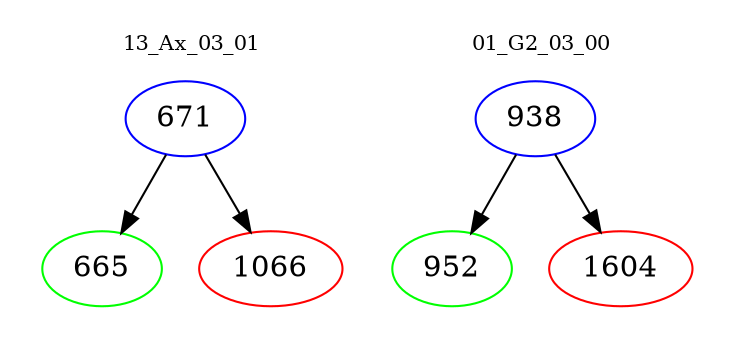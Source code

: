 digraph{
subgraph cluster_0 {
color = white
label = "13_Ax_03_01";
fontsize=10;
T0_671 [label="671", color="blue"]
T0_671 -> T0_665 [color="black"]
T0_665 [label="665", color="green"]
T0_671 -> T0_1066 [color="black"]
T0_1066 [label="1066", color="red"]
}
subgraph cluster_1 {
color = white
label = "01_G2_03_00";
fontsize=10;
T1_938 [label="938", color="blue"]
T1_938 -> T1_952 [color="black"]
T1_952 [label="952", color="green"]
T1_938 -> T1_1604 [color="black"]
T1_1604 [label="1604", color="red"]
}
}
